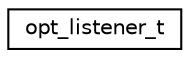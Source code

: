digraph "Graphical Class Hierarchy"
{
 // LATEX_PDF_SIZE
  edge [fontname="Helvetica",fontsize="10",labelfontname="Helvetica",labelfontsize="10"];
  node [fontname="Helvetica",fontsize="10",shape=record];
  rankdir="LR";
  Node0 [label="opt_listener_t",height=0.2,width=0.4,color="black", fillcolor="white", style="filled",URL="$structopt__listener__t.html",tooltip=" "];
}
